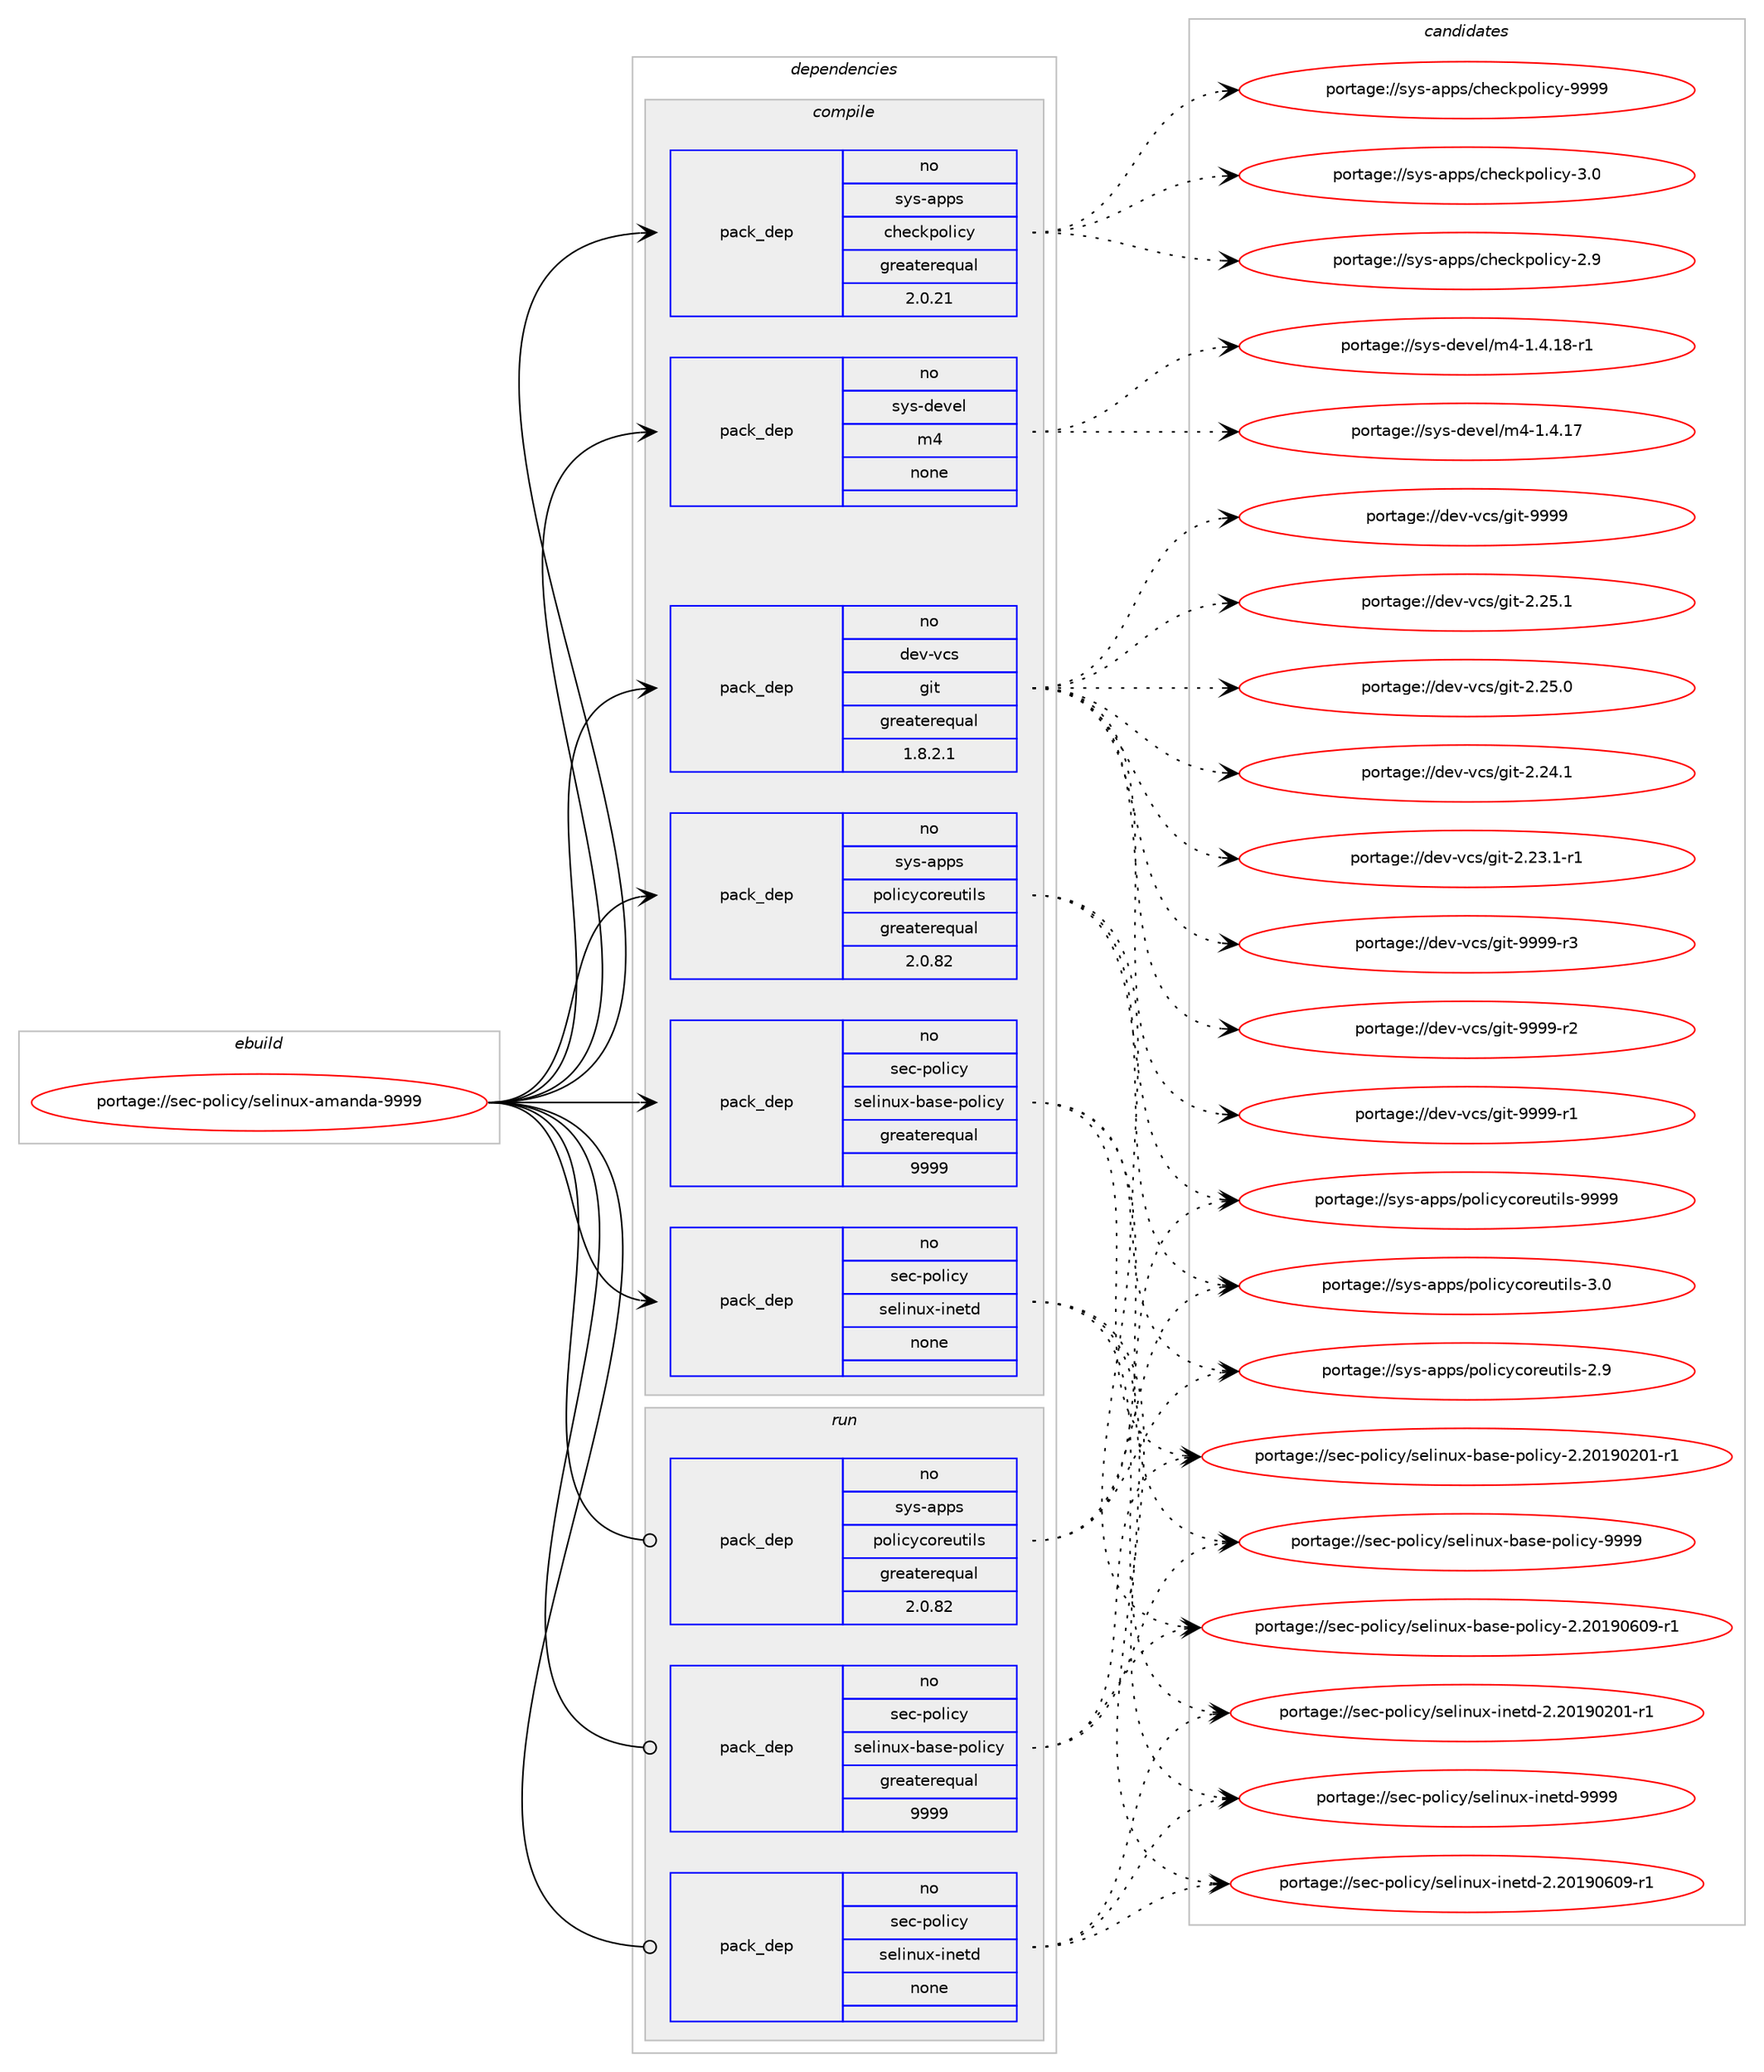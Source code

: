 digraph prolog {

# *************
# Graph options
# *************

newrank=true;
concentrate=true;
compound=true;
graph [rankdir=LR,fontname=Helvetica,fontsize=10,ranksep=1.5];#, ranksep=2.5, nodesep=0.2];
edge  [arrowhead=vee];
node  [fontname=Helvetica,fontsize=10];

# **********
# The ebuild
# **********

subgraph cluster_leftcol {
color=gray;
rank=same;
label=<<i>ebuild</i>>;
id [label="portage://sec-policy/selinux-amanda-9999", color=red, width=4, href="../sec-policy/selinux-amanda-9999.svg"];
}

# ****************
# The dependencies
# ****************

subgraph cluster_midcol {
color=gray;
label=<<i>dependencies</i>>;
subgraph cluster_compile {
fillcolor="#eeeeee";
style=filled;
label=<<i>compile</i>>;
subgraph pack27023 {
dependency33718 [label=<<TABLE BORDER="0" CELLBORDER="1" CELLSPACING="0" CELLPADDING="4" WIDTH="220"><TR><TD ROWSPAN="6" CELLPADDING="30">pack_dep</TD></TR><TR><TD WIDTH="110">no</TD></TR><TR><TD>dev-vcs</TD></TR><TR><TD>git</TD></TR><TR><TD>greaterequal</TD></TR><TR><TD>1.8.2.1</TD></TR></TABLE>>, shape=none, color=blue];
}
id:e -> dependency33718:w [weight=20,style="solid",arrowhead="vee"];
subgraph pack27024 {
dependency33719 [label=<<TABLE BORDER="0" CELLBORDER="1" CELLSPACING="0" CELLPADDING="4" WIDTH="220"><TR><TD ROWSPAN="6" CELLPADDING="30">pack_dep</TD></TR><TR><TD WIDTH="110">no</TD></TR><TR><TD>sec-policy</TD></TR><TR><TD>selinux-base-policy</TD></TR><TR><TD>greaterequal</TD></TR><TR><TD>9999</TD></TR></TABLE>>, shape=none, color=blue];
}
id:e -> dependency33719:w [weight=20,style="solid",arrowhead="vee"];
subgraph pack27025 {
dependency33720 [label=<<TABLE BORDER="0" CELLBORDER="1" CELLSPACING="0" CELLPADDING="4" WIDTH="220"><TR><TD ROWSPAN="6" CELLPADDING="30">pack_dep</TD></TR><TR><TD WIDTH="110">no</TD></TR><TR><TD>sec-policy</TD></TR><TR><TD>selinux-inetd</TD></TR><TR><TD>none</TD></TR><TR><TD></TD></TR></TABLE>>, shape=none, color=blue];
}
id:e -> dependency33720:w [weight=20,style="solid",arrowhead="vee"];
subgraph pack27026 {
dependency33721 [label=<<TABLE BORDER="0" CELLBORDER="1" CELLSPACING="0" CELLPADDING="4" WIDTH="220"><TR><TD ROWSPAN="6" CELLPADDING="30">pack_dep</TD></TR><TR><TD WIDTH="110">no</TD></TR><TR><TD>sys-apps</TD></TR><TR><TD>checkpolicy</TD></TR><TR><TD>greaterequal</TD></TR><TR><TD>2.0.21</TD></TR></TABLE>>, shape=none, color=blue];
}
id:e -> dependency33721:w [weight=20,style="solid",arrowhead="vee"];
subgraph pack27027 {
dependency33722 [label=<<TABLE BORDER="0" CELLBORDER="1" CELLSPACING="0" CELLPADDING="4" WIDTH="220"><TR><TD ROWSPAN="6" CELLPADDING="30">pack_dep</TD></TR><TR><TD WIDTH="110">no</TD></TR><TR><TD>sys-apps</TD></TR><TR><TD>policycoreutils</TD></TR><TR><TD>greaterequal</TD></TR><TR><TD>2.0.82</TD></TR></TABLE>>, shape=none, color=blue];
}
id:e -> dependency33722:w [weight=20,style="solid",arrowhead="vee"];
subgraph pack27028 {
dependency33723 [label=<<TABLE BORDER="0" CELLBORDER="1" CELLSPACING="0" CELLPADDING="4" WIDTH="220"><TR><TD ROWSPAN="6" CELLPADDING="30">pack_dep</TD></TR><TR><TD WIDTH="110">no</TD></TR><TR><TD>sys-devel</TD></TR><TR><TD>m4</TD></TR><TR><TD>none</TD></TR><TR><TD></TD></TR></TABLE>>, shape=none, color=blue];
}
id:e -> dependency33723:w [weight=20,style="solid",arrowhead="vee"];
}
subgraph cluster_compileandrun {
fillcolor="#eeeeee";
style=filled;
label=<<i>compile and run</i>>;
}
subgraph cluster_run {
fillcolor="#eeeeee";
style=filled;
label=<<i>run</i>>;
subgraph pack27029 {
dependency33724 [label=<<TABLE BORDER="0" CELLBORDER="1" CELLSPACING="0" CELLPADDING="4" WIDTH="220"><TR><TD ROWSPAN="6" CELLPADDING="30">pack_dep</TD></TR><TR><TD WIDTH="110">no</TD></TR><TR><TD>sec-policy</TD></TR><TR><TD>selinux-base-policy</TD></TR><TR><TD>greaterequal</TD></TR><TR><TD>9999</TD></TR></TABLE>>, shape=none, color=blue];
}
id:e -> dependency33724:w [weight=20,style="solid",arrowhead="odot"];
subgraph pack27030 {
dependency33725 [label=<<TABLE BORDER="0" CELLBORDER="1" CELLSPACING="0" CELLPADDING="4" WIDTH="220"><TR><TD ROWSPAN="6" CELLPADDING="30">pack_dep</TD></TR><TR><TD WIDTH="110">no</TD></TR><TR><TD>sec-policy</TD></TR><TR><TD>selinux-inetd</TD></TR><TR><TD>none</TD></TR><TR><TD></TD></TR></TABLE>>, shape=none, color=blue];
}
id:e -> dependency33725:w [weight=20,style="solid",arrowhead="odot"];
subgraph pack27031 {
dependency33726 [label=<<TABLE BORDER="0" CELLBORDER="1" CELLSPACING="0" CELLPADDING="4" WIDTH="220"><TR><TD ROWSPAN="6" CELLPADDING="30">pack_dep</TD></TR><TR><TD WIDTH="110">no</TD></TR><TR><TD>sys-apps</TD></TR><TR><TD>policycoreutils</TD></TR><TR><TD>greaterequal</TD></TR><TR><TD>2.0.82</TD></TR></TABLE>>, shape=none, color=blue];
}
id:e -> dependency33726:w [weight=20,style="solid",arrowhead="odot"];
}
}

# **************
# The candidates
# **************

subgraph cluster_choices {
rank=same;
color=gray;
label=<<i>candidates</i>>;

subgraph choice27023 {
color=black;
nodesep=1;
choice10010111845118991154710310511645575757574511451 [label="portage://dev-vcs/git-9999-r3", color=red, width=4,href="../dev-vcs/git-9999-r3.svg"];
choice10010111845118991154710310511645575757574511450 [label="portage://dev-vcs/git-9999-r2", color=red, width=4,href="../dev-vcs/git-9999-r2.svg"];
choice10010111845118991154710310511645575757574511449 [label="portage://dev-vcs/git-9999-r1", color=red, width=4,href="../dev-vcs/git-9999-r1.svg"];
choice1001011184511899115471031051164557575757 [label="portage://dev-vcs/git-9999", color=red, width=4,href="../dev-vcs/git-9999.svg"];
choice10010111845118991154710310511645504650534649 [label="portage://dev-vcs/git-2.25.1", color=red, width=4,href="../dev-vcs/git-2.25.1.svg"];
choice10010111845118991154710310511645504650534648 [label="portage://dev-vcs/git-2.25.0", color=red, width=4,href="../dev-vcs/git-2.25.0.svg"];
choice10010111845118991154710310511645504650524649 [label="portage://dev-vcs/git-2.24.1", color=red, width=4,href="../dev-vcs/git-2.24.1.svg"];
choice100101118451189911547103105116455046505146494511449 [label="portage://dev-vcs/git-2.23.1-r1", color=red, width=4,href="../dev-vcs/git-2.23.1-r1.svg"];
dependency33718:e -> choice10010111845118991154710310511645575757574511451:w [style=dotted,weight="100"];
dependency33718:e -> choice10010111845118991154710310511645575757574511450:w [style=dotted,weight="100"];
dependency33718:e -> choice10010111845118991154710310511645575757574511449:w [style=dotted,weight="100"];
dependency33718:e -> choice1001011184511899115471031051164557575757:w [style=dotted,weight="100"];
dependency33718:e -> choice10010111845118991154710310511645504650534649:w [style=dotted,weight="100"];
dependency33718:e -> choice10010111845118991154710310511645504650534648:w [style=dotted,weight="100"];
dependency33718:e -> choice10010111845118991154710310511645504650524649:w [style=dotted,weight="100"];
dependency33718:e -> choice100101118451189911547103105116455046505146494511449:w [style=dotted,weight="100"];
}
subgraph choice27024 {
color=black;
nodesep=1;
choice1151019945112111108105991214711510110810511011712045989711510145112111108105991214557575757 [label="portage://sec-policy/selinux-base-policy-9999", color=red, width=4,href="../sec-policy/selinux-base-policy-9999.svg"];
choice11510199451121111081059912147115101108105110117120459897115101451121111081059912145504650484957485448574511449 [label="portage://sec-policy/selinux-base-policy-2.20190609-r1", color=red, width=4,href="../sec-policy/selinux-base-policy-2.20190609-r1.svg"];
choice11510199451121111081059912147115101108105110117120459897115101451121111081059912145504650484957485048494511449 [label="portage://sec-policy/selinux-base-policy-2.20190201-r1", color=red, width=4,href="../sec-policy/selinux-base-policy-2.20190201-r1.svg"];
dependency33719:e -> choice1151019945112111108105991214711510110810511011712045989711510145112111108105991214557575757:w [style=dotted,weight="100"];
dependency33719:e -> choice11510199451121111081059912147115101108105110117120459897115101451121111081059912145504650484957485448574511449:w [style=dotted,weight="100"];
dependency33719:e -> choice11510199451121111081059912147115101108105110117120459897115101451121111081059912145504650484957485048494511449:w [style=dotted,weight="100"];
}
subgraph choice27025 {
color=black;
nodesep=1;
choice11510199451121111081059912147115101108105110117120451051101011161004557575757 [label="portage://sec-policy/selinux-inetd-9999", color=red, width=4,href="../sec-policy/selinux-inetd-9999.svg"];
choice115101994511211110810599121471151011081051101171204510511010111610045504650484957485448574511449 [label="portage://sec-policy/selinux-inetd-2.20190609-r1", color=red, width=4,href="../sec-policy/selinux-inetd-2.20190609-r1.svg"];
choice115101994511211110810599121471151011081051101171204510511010111610045504650484957485048494511449 [label="portage://sec-policy/selinux-inetd-2.20190201-r1", color=red, width=4,href="../sec-policy/selinux-inetd-2.20190201-r1.svg"];
dependency33720:e -> choice11510199451121111081059912147115101108105110117120451051101011161004557575757:w [style=dotted,weight="100"];
dependency33720:e -> choice115101994511211110810599121471151011081051101171204510511010111610045504650484957485448574511449:w [style=dotted,weight="100"];
dependency33720:e -> choice115101994511211110810599121471151011081051101171204510511010111610045504650484957485048494511449:w [style=dotted,weight="100"];
}
subgraph choice27026 {
color=black;
nodesep=1;
choice1151211154597112112115479910410199107112111108105991214557575757 [label="portage://sys-apps/checkpolicy-9999", color=red, width=4,href="../sys-apps/checkpolicy-9999.svg"];
choice11512111545971121121154799104101991071121111081059912145514648 [label="portage://sys-apps/checkpolicy-3.0", color=red, width=4,href="../sys-apps/checkpolicy-3.0.svg"];
choice11512111545971121121154799104101991071121111081059912145504657 [label="portage://sys-apps/checkpolicy-2.9", color=red, width=4,href="../sys-apps/checkpolicy-2.9.svg"];
dependency33721:e -> choice1151211154597112112115479910410199107112111108105991214557575757:w [style=dotted,weight="100"];
dependency33721:e -> choice11512111545971121121154799104101991071121111081059912145514648:w [style=dotted,weight="100"];
dependency33721:e -> choice11512111545971121121154799104101991071121111081059912145504657:w [style=dotted,weight="100"];
}
subgraph choice27027 {
color=black;
nodesep=1;
choice11512111545971121121154711211110810599121991111141011171161051081154557575757 [label="portage://sys-apps/policycoreutils-9999", color=red, width=4,href="../sys-apps/policycoreutils-9999.svg"];
choice115121115459711211211547112111108105991219911111410111711610510811545514648 [label="portage://sys-apps/policycoreutils-3.0", color=red, width=4,href="../sys-apps/policycoreutils-3.0.svg"];
choice115121115459711211211547112111108105991219911111410111711610510811545504657 [label="portage://sys-apps/policycoreutils-2.9", color=red, width=4,href="../sys-apps/policycoreutils-2.9.svg"];
dependency33722:e -> choice11512111545971121121154711211110810599121991111141011171161051081154557575757:w [style=dotted,weight="100"];
dependency33722:e -> choice115121115459711211211547112111108105991219911111410111711610510811545514648:w [style=dotted,weight="100"];
dependency33722:e -> choice115121115459711211211547112111108105991219911111410111711610510811545504657:w [style=dotted,weight="100"];
}
subgraph choice27028 {
color=black;
nodesep=1;
choice115121115451001011181011084710952454946524649564511449 [label="portage://sys-devel/m4-1.4.18-r1", color=red, width=4,href="../sys-devel/m4-1.4.18-r1.svg"];
choice11512111545100101118101108471095245494652464955 [label="portage://sys-devel/m4-1.4.17", color=red, width=4,href="../sys-devel/m4-1.4.17.svg"];
dependency33723:e -> choice115121115451001011181011084710952454946524649564511449:w [style=dotted,weight="100"];
dependency33723:e -> choice11512111545100101118101108471095245494652464955:w [style=dotted,weight="100"];
}
subgraph choice27029 {
color=black;
nodesep=1;
choice1151019945112111108105991214711510110810511011712045989711510145112111108105991214557575757 [label="portage://sec-policy/selinux-base-policy-9999", color=red, width=4,href="../sec-policy/selinux-base-policy-9999.svg"];
choice11510199451121111081059912147115101108105110117120459897115101451121111081059912145504650484957485448574511449 [label="portage://sec-policy/selinux-base-policy-2.20190609-r1", color=red, width=4,href="../sec-policy/selinux-base-policy-2.20190609-r1.svg"];
choice11510199451121111081059912147115101108105110117120459897115101451121111081059912145504650484957485048494511449 [label="portage://sec-policy/selinux-base-policy-2.20190201-r1", color=red, width=4,href="../sec-policy/selinux-base-policy-2.20190201-r1.svg"];
dependency33724:e -> choice1151019945112111108105991214711510110810511011712045989711510145112111108105991214557575757:w [style=dotted,weight="100"];
dependency33724:e -> choice11510199451121111081059912147115101108105110117120459897115101451121111081059912145504650484957485448574511449:w [style=dotted,weight="100"];
dependency33724:e -> choice11510199451121111081059912147115101108105110117120459897115101451121111081059912145504650484957485048494511449:w [style=dotted,weight="100"];
}
subgraph choice27030 {
color=black;
nodesep=1;
choice11510199451121111081059912147115101108105110117120451051101011161004557575757 [label="portage://sec-policy/selinux-inetd-9999", color=red, width=4,href="../sec-policy/selinux-inetd-9999.svg"];
choice115101994511211110810599121471151011081051101171204510511010111610045504650484957485448574511449 [label="portage://sec-policy/selinux-inetd-2.20190609-r1", color=red, width=4,href="../sec-policy/selinux-inetd-2.20190609-r1.svg"];
choice115101994511211110810599121471151011081051101171204510511010111610045504650484957485048494511449 [label="portage://sec-policy/selinux-inetd-2.20190201-r1", color=red, width=4,href="../sec-policy/selinux-inetd-2.20190201-r1.svg"];
dependency33725:e -> choice11510199451121111081059912147115101108105110117120451051101011161004557575757:w [style=dotted,weight="100"];
dependency33725:e -> choice115101994511211110810599121471151011081051101171204510511010111610045504650484957485448574511449:w [style=dotted,weight="100"];
dependency33725:e -> choice115101994511211110810599121471151011081051101171204510511010111610045504650484957485048494511449:w [style=dotted,weight="100"];
}
subgraph choice27031 {
color=black;
nodesep=1;
choice11512111545971121121154711211110810599121991111141011171161051081154557575757 [label="portage://sys-apps/policycoreutils-9999", color=red, width=4,href="../sys-apps/policycoreutils-9999.svg"];
choice115121115459711211211547112111108105991219911111410111711610510811545514648 [label="portage://sys-apps/policycoreutils-3.0", color=red, width=4,href="../sys-apps/policycoreutils-3.0.svg"];
choice115121115459711211211547112111108105991219911111410111711610510811545504657 [label="portage://sys-apps/policycoreutils-2.9", color=red, width=4,href="../sys-apps/policycoreutils-2.9.svg"];
dependency33726:e -> choice11512111545971121121154711211110810599121991111141011171161051081154557575757:w [style=dotted,weight="100"];
dependency33726:e -> choice115121115459711211211547112111108105991219911111410111711610510811545514648:w [style=dotted,weight="100"];
dependency33726:e -> choice115121115459711211211547112111108105991219911111410111711610510811545504657:w [style=dotted,weight="100"];
}
}

}
